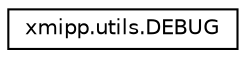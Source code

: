 digraph "Graphical Class Hierarchy"
{
  edge [fontname="Helvetica",fontsize="10",labelfontname="Helvetica",labelfontsize="10"];
  node [fontname="Helvetica",fontsize="10",shape=record];
  rankdir="LR";
  Node0 [label="xmipp.utils.DEBUG",height=0.2,width=0.4,color="black", fillcolor="white", style="filled",URL="$classxmipp_1_1utils_1_1DEBUG.html"];
}
